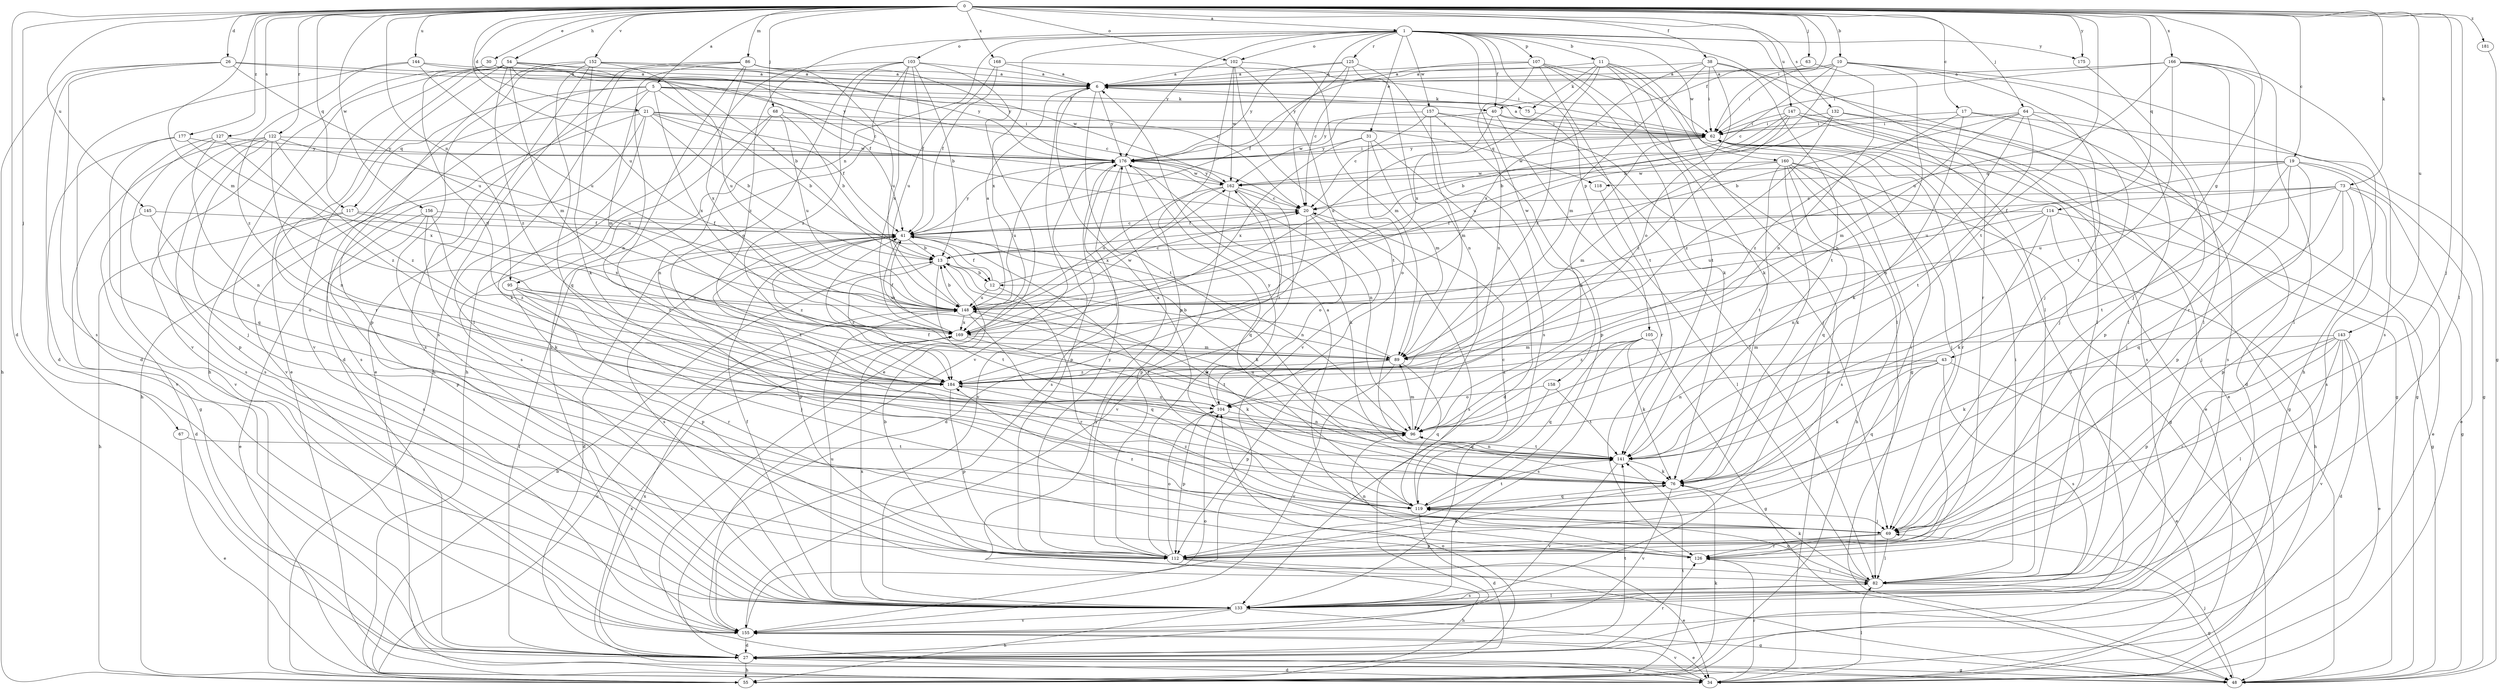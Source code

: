 strict digraph  {
0;
1;
5;
6;
10;
11;
12;
13;
17;
19;
20;
21;
26;
27;
30;
31;
34;
38;
40;
41;
43;
48;
54;
55;
62;
63;
64;
67;
68;
69;
73;
75;
76;
82;
86;
89;
95;
96;
102;
103;
104;
105;
107;
112;
114;
117;
118;
119;
122;
125;
126;
127;
132;
133;
141;
143;
144;
145;
147;
148;
152;
155;
156;
157;
158;
160;
162;
166;
168;
169;
175;
176;
177;
181;
184;
0 -> 1  [label=a];
0 -> 5  [label=a];
0 -> 10  [label=b];
0 -> 17  [label=c];
0 -> 19  [label=c];
0 -> 21  [label=d];
0 -> 26  [label=d];
0 -> 27  [label=d];
0 -> 30  [label=e];
0 -> 38  [label=f];
0 -> 43  [label=g];
0 -> 54  [label=h];
0 -> 62  [label=i];
0 -> 63  [label=j];
0 -> 64  [label=j];
0 -> 67  [label=j];
0 -> 68  [label=j];
0 -> 69  [label=j];
0 -> 73  [label=k];
0 -> 82  [label=l];
0 -> 86  [label=m];
0 -> 89  [label=m];
0 -> 95  [label=n];
0 -> 102  [label=o];
0 -> 114  [label=q];
0 -> 117  [label=q];
0 -> 122  [label=r];
0 -> 127  [label=s];
0 -> 132  [label=s];
0 -> 141  [label=t];
0 -> 143  [label=u];
0 -> 144  [label=u];
0 -> 145  [label=u];
0 -> 147  [label=u];
0 -> 148  [label=u];
0 -> 152  [label=v];
0 -> 156  [label=w];
0 -> 166  [label=x];
0 -> 168  [label=x];
0 -> 175  [label=y];
0 -> 177  [label=z];
0 -> 181  [label=z];
1 -> 11  [label=b];
1 -> 20  [label=c];
1 -> 31  [label=e];
1 -> 40  [label=f];
1 -> 82  [label=l];
1 -> 95  [label=n];
1 -> 102  [label=o];
1 -> 103  [label=o];
1 -> 105  [label=p];
1 -> 107  [label=p];
1 -> 125  [label=r];
1 -> 126  [label=r];
1 -> 157  [label=w];
1 -> 158  [label=w];
1 -> 160  [label=w];
1 -> 169  [label=x];
1 -> 175  [label=y];
1 -> 176  [label=y];
1 -> 184  [label=z];
5 -> 12  [label=b];
5 -> 20  [label=c];
5 -> 40  [label=f];
5 -> 75  [label=k];
5 -> 89  [label=m];
5 -> 112  [label=p];
5 -> 117  [label=q];
5 -> 133  [label=s];
5 -> 169  [label=x];
6 -> 75  [label=k];
6 -> 141  [label=t];
6 -> 155  [label=v];
6 -> 176  [label=y];
10 -> 6  [label=a];
10 -> 12  [label=b];
10 -> 20  [label=c];
10 -> 40  [label=f];
10 -> 55  [label=h];
10 -> 62  [label=i];
10 -> 69  [label=j];
10 -> 82  [label=l];
10 -> 96  [label=n];
11 -> 6  [label=a];
11 -> 34  [label=e];
11 -> 48  [label=g];
11 -> 75  [label=k];
11 -> 76  [label=k];
11 -> 141  [label=t];
11 -> 169  [label=x];
11 -> 184  [label=z];
12 -> 20  [label=c];
12 -> 41  [label=f];
12 -> 126  [label=r];
12 -> 148  [label=u];
13 -> 12  [label=b];
13 -> 76  [label=k];
13 -> 141  [label=t];
13 -> 184  [label=z];
17 -> 48  [label=g];
17 -> 62  [label=i];
17 -> 76  [label=k];
17 -> 133  [label=s];
17 -> 184  [label=z];
19 -> 34  [label=e];
19 -> 69  [label=j];
19 -> 112  [label=p];
19 -> 118  [label=q];
19 -> 133  [label=s];
19 -> 141  [label=t];
19 -> 148  [label=u];
19 -> 162  [label=w];
20 -> 41  [label=f];
20 -> 104  [label=o];
20 -> 133  [label=s];
20 -> 184  [label=z];
21 -> 13  [label=b];
21 -> 41  [label=f];
21 -> 55  [label=h];
21 -> 62  [label=i];
21 -> 76  [label=k];
21 -> 118  [label=q];
21 -> 133  [label=s];
21 -> 155  [label=v];
21 -> 162  [label=w];
26 -> 6  [label=a];
26 -> 20  [label=c];
26 -> 27  [label=d];
26 -> 55  [label=h];
26 -> 133  [label=s];
26 -> 148  [label=u];
27 -> 34  [label=e];
27 -> 41  [label=f];
27 -> 48  [label=g];
27 -> 55  [label=h];
27 -> 126  [label=r];
27 -> 141  [label=t];
27 -> 169  [label=x];
30 -> 6  [label=a];
30 -> 20  [label=c];
30 -> 155  [label=v];
30 -> 184  [label=z];
31 -> 27  [label=d];
31 -> 89  [label=m];
31 -> 104  [label=o];
31 -> 169  [label=x];
31 -> 176  [label=y];
34 -> 27  [label=d];
34 -> 82  [label=l];
34 -> 126  [label=r];
34 -> 155  [label=v];
38 -> 6  [label=a];
38 -> 62  [label=i];
38 -> 82  [label=l];
38 -> 89  [label=m];
38 -> 104  [label=o];
38 -> 141  [label=t];
38 -> 169  [label=x];
40 -> 62  [label=i];
40 -> 82  [label=l];
40 -> 126  [label=r];
40 -> 148  [label=u];
40 -> 176  [label=y];
41 -> 13  [label=b];
41 -> 20  [label=c];
41 -> 27  [label=d];
41 -> 76  [label=k];
41 -> 89  [label=m];
41 -> 96  [label=n];
41 -> 112  [label=p];
41 -> 133  [label=s];
41 -> 176  [label=y];
41 -> 184  [label=z];
43 -> 34  [label=e];
43 -> 76  [label=k];
43 -> 96  [label=n];
43 -> 119  [label=q];
43 -> 133  [label=s];
43 -> 184  [label=z];
48 -> 69  [label=j];
48 -> 169  [label=x];
48 -> 176  [label=y];
54 -> 6  [label=a];
54 -> 13  [label=b];
54 -> 34  [label=e];
54 -> 55  [label=h];
54 -> 89  [label=m];
54 -> 126  [label=r];
54 -> 155  [label=v];
54 -> 162  [label=w];
54 -> 176  [label=y];
54 -> 184  [label=z];
55 -> 13  [label=b];
55 -> 76  [label=k];
55 -> 104  [label=o];
55 -> 141  [label=t];
55 -> 148  [label=u];
62 -> 6  [label=a];
62 -> 34  [label=e];
62 -> 48  [label=g];
62 -> 96  [label=n];
62 -> 126  [label=r];
62 -> 162  [label=w];
62 -> 176  [label=y];
63 -> 6  [label=a];
63 -> 96  [label=n];
64 -> 13  [label=b];
64 -> 62  [label=i];
64 -> 69  [label=j];
64 -> 89  [label=m];
64 -> 96  [label=n];
64 -> 112  [label=p];
64 -> 141  [label=t];
67 -> 34  [label=e];
67 -> 141  [label=t];
68 -> 13  [label=b];
68 -> 62  [label=i];
68 -> 96  [label=n];
68 -> 133  [label=s];
68 -> 148  [label=u];
69 -> 6  [label=a];
69 -> 82  [label=l];
69 -> 112  [label=p];
69 -> 126  [label=r];
69 -> 184  [label=z];
73 -> 20  [label=c];
73 -> 34  [label=e];
73 -> 41  [label=f];
73 -> 48  [label=g];
73 -> 69  [label=j];
73 -> 112  [label=p];
73 -> 119  [label=q];
73 -> 148  [label=u];
75 -> 62  [label=i];
76 -> 119  [label=q];
76 -> 155  [label=v];
82 -> 13  [label=b];
82 -> 48  [label=g];
82 -> 62  [label=i];
82 -> 76  [label=k];
82 -> 119  [label=q];
82 -> 133  [label=s];
86 -> 6  [label=a];
86 -> 55  [label=h];
86 -> 82  [label=l];
86 -> 96  [label=n];
86 -> 126  [label=r];
86 -> 148  [label=u];
86 -> 169  [label=x];
86 -> 176  [label=y];
89 -> 13  [label=b];
89 -> 112  [label=p];
89 -> 119  [label=q];
89 -> 155  [label=v];
89 -> 184  [label=z];
95 -> 69  [label=j];
95 -> 112  [label=p];
95 -> 126  [label=r];
95 -> 148  [label=u];
95 -> 184  [label=z];
96 -> 41  [label=f];
96 -> 89  [label=m];
96 -> 141  [label=t];
96 -> 148  [label=u];
102 -> 6  [label=a];
102 -> 89  [label=m];
102 -> 112  [label=p];
102 -> 141  [label=t];
102 -> 155  [label=v];
102 -> 162  [label=w];
103 -> 6  [label=a];
103 -> 13  [label=b];
103 -> 34  [label=e];
103 -> 41  [label=f];
103 -> 55  [label=h];
103 -> 104  [label=o];
103 -> 155  [label=v];
103 -> 169  [label=x];
103 -> 184  [label=z];
104 -> 96  [label=n];
104 -> 112  [label=p];
104 -> 176  [label=y];
105 -> 48  [label=g];
105 -> 76  [label=k];
105 -> 89  [label=m];
105 -> 119  [label=q];
105 -> 133  [label=s];
105 -> 184  [label=z];
107 -> 6  [label=a];
107 -> 62  [label=i];
107 -> 76  [label=k];
107 -> 82  [label=l];
107 -> 96  [label=n];
107 -> 141  [label=t];
107 -> 176  [label=y];
112 -> 34  [label=e];
112 -> 55  [label=h];
112 -> 62  [label=i];
112 -> 76  [label=k];
112 -> 104  [label=o];
112 -> 162  [label=w];
112 -> 176  [label=y];
114 -> 41  [label=f];
114 -> 48  [label=g];
114 -> 55  [label=h];
114 -> 76  [label=k];
114 -> 96  [label=n];
114 -> 148  [label=u];
117 -> 41  [label=f];
117 -> 55  [label=h];
117 -> 133  [label=s];
117 -> 169  [label=x];
118 -> 82  [label=l];
119 -> 6  [label=a];
119 -> 20  [label=c];
119 -> 27  [label=d];
119 -> 41  [label=f];
119 -> 69  [label=j];
119 -> 141  [label=t];
119 -> 184  [label=z];
122 -> 48  [label=g];
122 -> 69  [label=j];
122 -> 96  [label=n];
122 -> 112  [label=p];
122 -> 133  [label=s];
122 -> 148  [label=u];
122 -> 176  [label=y];
122 -> 184  [label=z];
125 -> 6  [label=a];
125 -> 20  [label=c];
125 -> 41  [label=f];
125 -> 96  [label=n];
125 -> 133  [label=s];
125 -> 176  [label=y];
126 -> 82  [label=l];
126 -> 96  [label=n];
127 -> 96  [label=n];
127 -> 119  [label=q];
127 -> 155  [label=v];
127 -> 176  [label=y];
127 -> 184  [label=z];
132 -> 13  [label=b];
132 -> 27  [label=d];
132 -> 48  [label=g];
132 -> 62  [label=i];
132 -> 184  [label=z];
133 -> 41  [label=f];
133 -> 48  [label=g];
133 -> 55  [label=h];
133 -> 62  [label=i];
133 -> 82  [label=l];
133 -> 148  [label=u];
133 -> 155  [label=v];
133 -> 169  [label=x];
141 -> 76  [label=k];
141 -> 96  [label=n];
141 -> 155  [label=v];
143 -> 27  [label=d];
143 -> 34  [label=e];
143 -> 76  [label=k];
143 -> 82  [label=l];
143 -> 89  [label=m];
143 -> 112  [label=p];
143 -> 126  [label=r];
143 -> 155  [label=v];
144 -> 6  [label=a];
144 -> 27  [label=d];
144 -> 41  [label=f];
144 -> 148  [label=u];
144 -> 184  [label=z];
145 -> 27  [label=d];
145 -> 41  [label=f];
145 -> 104  [label=o];
147 -> 13  [label=b];
147 -> 34  [label=e];
147 -> 48  [label=g];
147 -> 62  [label=i];
147 -> 133  [label=s];
147 -> 148  [label=u];
147 -> 184  [label=z];
148 -> 6  [label=a];
148 -> 13  [label=b];
148 -> 119  [label=q];
148 -> 141  [label=t];
148 -> 169  [label=x];
152 -> 6  [label=a];
152 -> 27  [label=d];
152 -> 34  [label=e];
152 -> 76  [label=k];
152 -> 119  [label=q];
152 -> 133  [label=s];
152 -> 148  [label=u];
152 -> 176  [label=y];
155 -> 27  [label=d];
155 -> 34  [label=e];
155 -> 104  [label=o];
156 -> 34  [label=e];
156 -> 41  [label=f];
156 -> 76  [label=k];
156 -> 112  [label=p];
156 -> 184  [label=z];
157 -> 20  [label=c];
157 -> 62  [label=i];
157 -> 69  [label=j];
157 -> 89  [label=m];
157 -> 112  [label=p];
157 -> 162  [label=w];
158 -> 104  [label=o];
158 -> 119  [label=q];
158 -> 141  [label=t];
160 -> 48  [label=g];
160 -> 55  [label=h];
160 -> 69  [label=j];
160 -> 76  [label=k];
160 -> 89  [label=m];
160 -> 119  [label=q];
160 -> 133  [label=s];
160 -> 141  [label=t];
160 -> 162  [label=w];
162 -> 20  [label=c];
162 -> 27  [label=d];
162 -> 112  [label=p];
162 -> 148  [label=u];
162 -> 155  [label=v];
162 -> 169  [label=x];
162 -> 176  [label=y];
166 -> 6  [label=a];
166 -> 62  [label=i];
166 -> 69  [label=j];
166 -> 82  [label=l];
166 -> 126  [label=r];
166 -> 133  [label=s];
166 -> 141  [label=t];
166 -> 148  [label=u];
168 -> 6  [label=a];
168 -> 41  [label=f];
168 -> 62  [label=i];
168 -> 148  [label=u];
169 -> 41  [label=f];
169 -> 76  [label=k];
169 -> 89  [label=m];
169 -> 162  [label=w];
175 -> 82  [label=l];
176 -> 62  [label=i];
176 -> 76  [label=k];
176 -> 96  [label=n];
176 -> 112  [label=p];
176 -> 119  [label=q];
176 -> 133  [label=s];
176 -> 148  [label=u];
176 -> 155  [label=v];
176 -> 162  [label=w];
177 -> 133  [label=s];
177 -> 155  [label=v];
177 -> 169  [label=x];
177 -> 176  [label=y];
181 -> 48  [label=g];
184 -> 104  [label=o];
184 -> 112  [label=p];
}
